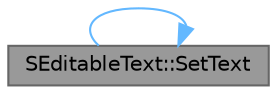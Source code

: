 digraph "SEditableText::SetText"
{
 // INTERACTIVE_SVG=YES
 // LATEX_PDF_SIZE
  bgcolor="transparent";
  edge [fontname=Helvetica,fontsize=10,labelfontname=Helvetica,labelfontsize=10];
  node [fontname=Helvetica,fontsize=10,shape=box,height=0.2,width=0.4];
  rankdir="LR";
  Node1 [id="Node000001",label="SEditableText::SetText",height=0.2,width=0.4,color="gray40", fillcolor="grey60", style="filled", fontcolor="black",tooltip="Sets the text currently being edited."];
  Node1 -> Node1 [id="edge1_Node000001_Node000001",color="steelblue1",style="solid",tooltip=" "];
}
